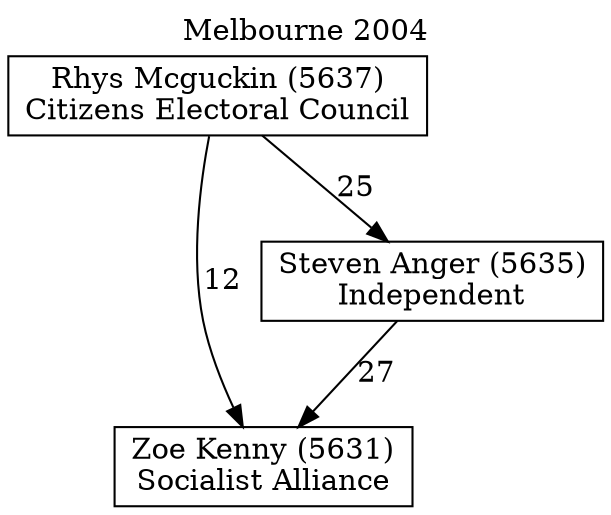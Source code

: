 // House preference flow
digraph "Zoe Kenny (5631)_Melbourne_2004" {
	graph [label="Melbourne 2004" labelloc=t mclimit=10]
	node [shape=box]
	"Zoe Kenny (5631)" [label="Zoe Kenny (5631)
Socialist Alliance"]
	"Steven Anger (5635)" [label="Steven Anger (5635)
Independent"]
	"Rhys Mcguckin (5637)" [label="Rhys Mcguckin (5637)
Citizens Electoral Council"]
	"Steven Anger (5635)" -> "Zoe Kenny (5631)" [label=27]
	"Rhys Mcguckin (5637)" -> "Steven Anger (5635)" [label=25]
	"Rhys Mcguckin (5637)" -> "Zoe Kenny (5631)" [label=12]
}
